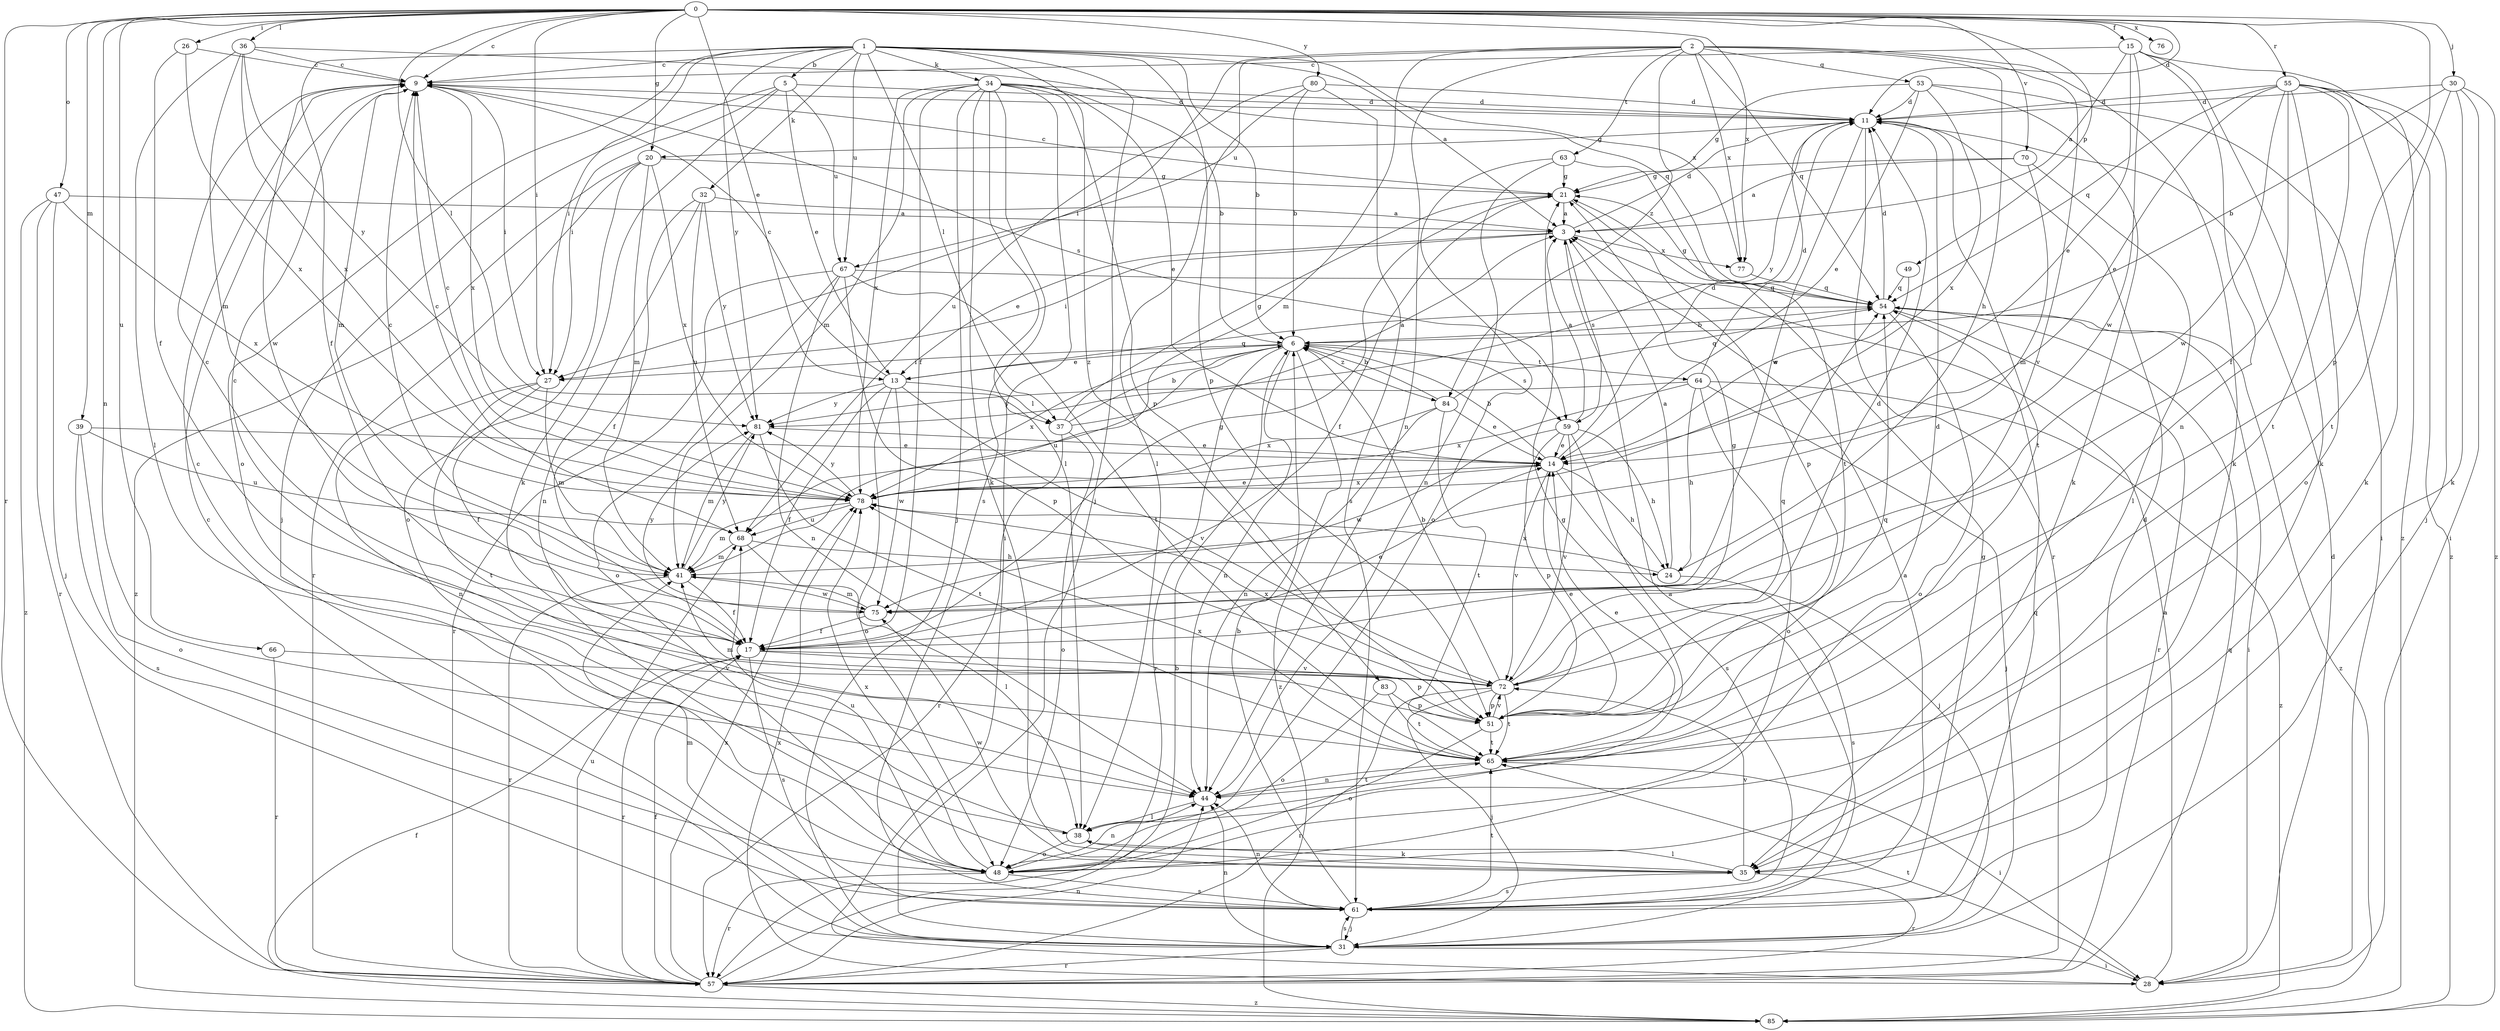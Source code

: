 strict digraph  {
0;
1;
2;
3;
5;
6;
9;
11;
13;
14;
15;
17;
20;
21;
24;
26;
27;
28;
30;
31;
32;
34;
35;
36;
37;
38;
39;
41;
44;
47;
48;
49;
51;
53;
54;
55;
57;
59;
61;
63;
64;
65;
66;
67;
68;
70;
72;
75;
76;
77;
78;
80;
81;
83;
84;
85;
0 -> 9  [label=c];
0 -> 11  [label=d];
0 -> 13  [label=e];
0 -> 15  [label=f];
0 -> 20  [label=g];
0 -> 26  [label=i];
0 -> 27  [label=i];
0 -> 30  [label=j];
0 -> 36  [label=l];
0 -> 37  [label=l];
0 -> 39  [label=m];
0 -> 44  [label=n];
0 -> 47  [label=o];
0 -> 49  [label=p];
0 -> 51  [label=p];
0 -> 55  [label=r];
0 -> 57  [label=r];
0 -> 66  [label=u];
0 -> 70  [label=v];
0 -> 76  [label=x];
0 -> 77  [label=x];
0 -> 80  [label=y];
1 -> 3  [label=a];
1 -> 5  [label=b];
1 -> 6  [label=b];
1 -> 9  [label=c];
1 -> 17  [label=f];
1 -> 27  [label=i];
1 -> 31  [label=j];
1 -> 32  [label=k];
1 -> 34  [label=k];
1 -> 37  [label=l];
1 -> 48  [label=o];
1 -> 51  [label=p];
1 -> 67  [label=u];
1 -> 77  [label=x];
1 -> 81  [label=y];
1 -> 83  [label=z];
2 -> 24  [label=h];
2 -> 27  [label=i];
2 -> 35  [label=k];
2 -> 41  [label=m];
2 -> 44  [label=n];
2 -> 53  [label=q];
2 -> 54  [label=q];
2 -> 63  [label=t];
2 -> 67  [label=u];
2 -> 72  [label=v];
2 -> 77  [label=x];
2 -> 84  [label=z];
3 -> 11  [label=d];
3 -> 13  [label=e];
3 -> 27  [label=i];
3 -> 59  [label=s];
3 -> 77  [label=x];
5 -> 11  [label=d];
5 -> 13  [label=e];
5 -> 27  [label=i];
5 -> 31  [label=j];
5 -> 35  [label=k];
5 -> 67  [label=u];
6 -> 13  [label=e];
6 -> 27  [label=i];
6 -> 44  [label=n];
6 -> 57  [label=r];
6 -> 59  [label=s];
6 -> 64  [label=t];
6 -> 68  [label=u];
6 -> 78  [label=x];
6 -> 84  [label=z];
6 -> 85  [label=z];
9 -> 11  [label=d];
9 -> 27  [label=i];
9 -> 41  [label=m];
9 -> 59  [label=s];
9 -> 75  [label=w];
9 -> 78  [label=x];
11 -> 20  [label=g];
11 -> 57  [label=r];
11 -> 65  [label=t];
11 -> 75  [label=w];
11 -> 81  [label=y];
13 -> 9  [label=c];
13 -> 17  [label=f];
13 -> 37  [label=l];
13 -> 48  [label=o];
13 -> 54  [label=q];
13 -> 72  [label=v];
13 -> 75  [label=w];
13 -> 81  [label=y];
14 -> 6  [label=b];
14 -> 11  [label=d];
14 -> 24  [label=h];
14 -> 31  [label=j];
14 -> 72  [label=v];
14 -> 78  [label=x];
15 -> 3  [label=a];
15 -> 9  [label=c];
15 -> 14  [label=e];
15 -> 35  [label=k];
15 -> 44  [label=n];
15 -> 75  [label=w];
15 -> 85  [label=z];
17 -> 9  [label=c];
17 -> 14  [label=e];
17 -> 21  [label=g];
17 -> 51  [label=p];
17 -> 57  [label=r];
17 -> 61  [label=s];
17 -> 72  [label=v];
20 -> 21  [label=g];
20 -> 41  [label=m];
20 -> 48  [label=o];
20 -> 57  [label=r];
20 -> 78  [label=x];
20 -> 85  [label=z];
21 -> 3  [label=a];
21 -> 9  [label=c];
21 -> 17  [label=f];
21 -> 51  [label=p];
24 -> 3  [label=a];
24 -> 61  [label=s];
24 -> 78  [label=x];
26 -> 9  [label=c];
26 -> 17  [label=f];
26 -> 78  [label=x];
27 -> 17  [label=f];
27 -> 41  [label=m];
27 -> 44  [label=n];
27 -> 65  [label=t];
28 -> 3  [label=a];
28 -> 11  [label=d];
28 -> 65  [label=t];
28 -> 78  [label=x];
30 -> 6  [label=b];
30 -> 11  [label=d];
30 -> 28  [label=i];
30 -> 35  [label=k];
30 -> 65  [label=t];
30 -> 85  [label=z];
31 -> 3  [label=a];
31 -> 9  [label=c];
31 -> 28  [label=i];
31 -> 44  [label=n];
31 -> 57  [label=r];
31 -> 61  [label=s];
32 -> 3  [label=a];
32 -> 17  [label=f];
32 -> 44  [label=n];
32 -> 68  [label=u];
32 -> 81  [label=y];
34 -> 6  [label=b];
34 -> 11  [label=d];
34 -> 14  [label=e];
34 -> 17  [label=f];
34 -> 28  [label=i];
34 -> 31  [label=j];
34 -> 35  [label=k];
34 -> 38  [label=l];
34 -> 41  [label=m];
34 -> 51  [label=p];
34 -> 61  [label=s];
34 -> 78  [label=x];
35 -> 38  [label=l];
35 -> 57  [label=r];
35 -> 61  [label=s];
35 -> 72  [label=v];
35 -> 75  [label=w];
36 -> 9  [label=c];
36 -> 38  [label=l];
36 -> 41  [label=m];
36 -> 54  [label=q];
36 -> 78  [label=x];
36 -> 81  [label=y];
37 -> 3  [label=a];
37 -> 6  [label=b];
37 -> 21  [label=g];
37 -> 48  [label=o];
37 -> 57  [label=r];
38 -> 9  [label=c];
38 -> 21  [label=g];
38 -> 35  [label=k];
38 -> 48  [label=o];
39 -> 14  [label=e];
39 -> 48  [label=o];
39 -> 61  [label=s];
39 -> 68  [label=u];
41 -> 9  [label=c];
41 -> 17  [label=f];
41 -> 57  [label=r];
41 -> 75  [label=w];
41 -> 81  [label=y];
44 -> 38  [label=l];
44 -> 65  [label=t];
47 -> 3  [label=a];
47 -> 31  [label=j];
47 -> 57  [label=r];
47 -> 78  [label=x];
47 -> 85  [label=z];
48 -> 44  [label=n];
48 -> 57  [label=r];
48 -> 61  [label=s];
48 -> 68  [label=u];
48 -> 78  [label=x];
49 -> 14  [label=e];
49 -> 54  [label=q];
51 -> 11  [label=d];
51 -> 14  [label=e];
51 -> 41  [label=m];
51 -> 48  [label=o];
51 -> 54  [label=q];
51 -> 65  [label=t];
51 -> 72  [label=v];
53 -> 11  [label=d];
53 -> 14  [label=e];
53 -> 21  [label=g];
53 -> 28  [label=i];
53 -> 35  [label=k];
53 -> 78  [label=x];
54 -> 6  [label=b];
54 -> 11  [label=d];
54 -> 21  [label=g];
54 -> 28  [label=i];
54 -> 48  [label=o];
54 -> 57  [label=r];
54 -> 85  [label=z];
55 -> 11  [label=d];
55 -> 14  [label=e];
55 -> 17  [label=f];
55 -> 31  [label=j];
55 -> 35  [label=k];
55 -> 48  [label=o];
55 -> 54  [label=q];
55 -> 65  [label=t];
55 -> 75  [label=w];
55 -> 85  [label=z];
57 -> 6  [label=b];
57 -> 17  [label=f];
57 -> 44  [label=n];
57 -> 54  [label=q];
57 -> 68  [label=u];
57 -> 78  [label=x];
57 -> 85  [label=z];
59 -> 3  [label=a];
59 -> 14  [label=e];
59 -> 24  [label=h];
59 -> 51  [label=p];
59 -> 61  [label=s];
59 -> 72  [label=v];
59 -> 75  [label=w];
61 -> 3  [label=a];
61 -> 6  [label=b];
61 -> 11  [label=d];
61 -> 21  [label=g];
61 -> 31  [label=j];
61 -> 41  [label=m];
61 -> 44  [label=n];
61 -> 54  [label=q];
61 -> 65  [label=t];
63 -> 21  [label=g];
63 -> 44  [label=n];
63 -> 48  [label=o];
63 -> 65  [label=t];
64 -> 11  [label=d];
64 -> 24  [label=h];
64 -> 31  [label=j];
64 -> 48  [label=o];
64 -> 78  [label=x];
64 -> 81  [label=y];
64 -> 85  [label=z];
65 -> 14  [label=e];
65 -> 28  [label=i];
65 -> 44  [label=n];
65 -> 78  [label=x];
66 -> 57  [label=r];
66 -> 72  [label=v];
67 -> 44  [label=n];
67 -> 48  [label=o];
67 -> 51  [label=p];
67 -> 54  [label=q];
67 -> 57  [label=r];
67 -> 65  [label=t];
68 -> 9  [label=c];
68 -> 24  [label=h];
68 -> 38  [label=l];
68 -> 41  [label=m];
70 -> 3  [label=a];
70 -> 21  [label=g];
70 -> 38  [label=l];
70 -> 41  [label=m];
72 -> 6  [label=b];
72 -> 9  [label=c];
72 -> 11  [label=d];
72 -> 21  [label=g];
72 -> 31  [label=j];
72 -> 51  [label=p];
72 -> 54  [label=q];
72 -> 57  [label=r];
72 -> 65  [label=t];
72 -> 78  [label=x];
75 -> 17  [label=f];
75 -> 41  [label=m];
75 -> 81  [label=y];
77 -> 54  [label=q];
78 -> 9  [label=c];
78 -> 14  [label=e];
78 -> 41  [label=m];
78 -> 68  [label=u];
78 -> 81  [label=y];
80 -> 6  [label=b];
80 -> 11  [label=d];
80 -> 38  [label=l];
80 -> 61  [label=s];
80 -> 68  [label=u];
81 -> 14  [label=e];
81 -> 41  [label=m];
81 -> 65  [label=t];
83 -> 48  [label=o];
83 -> 51  [label=p];
83 -> 65  [label=t];
84 -> 6  [label=b];
84 -> 14  [label=e];
84 -> 44  [label=n];
84 -> 54  [label=q];
84 -> 65  [label=t];
84 -> 78  [label=x];
85 -> 17  [label=f];
}
